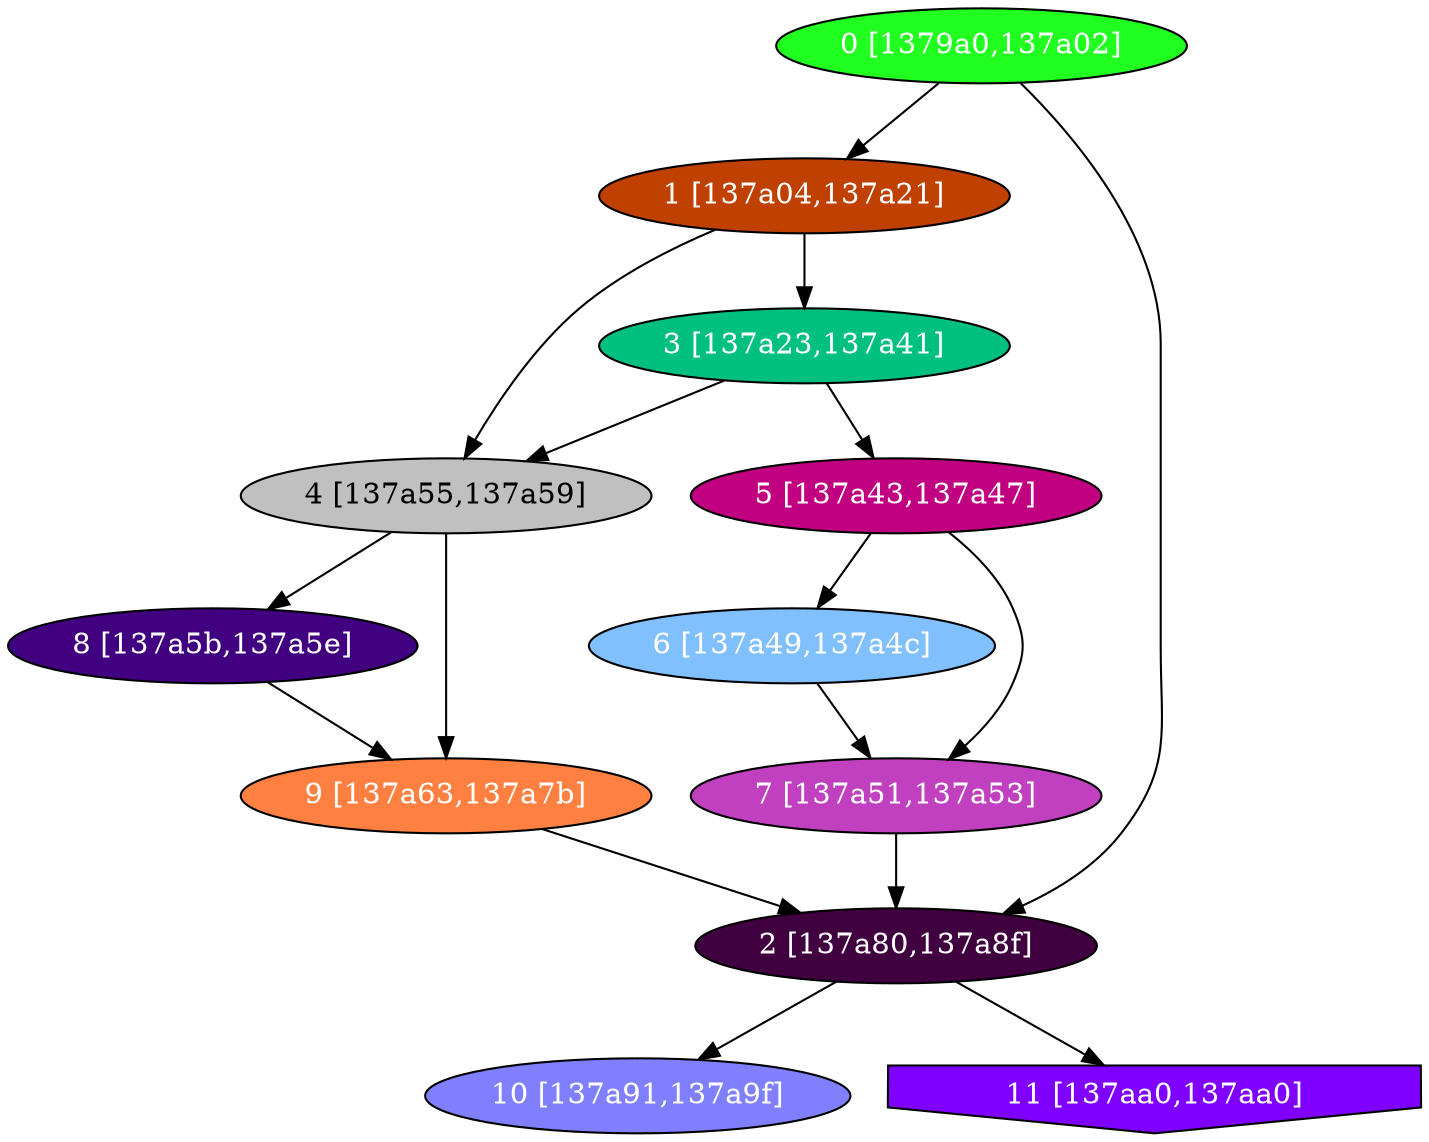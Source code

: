 diGraph libnss3{
	libnss3_0  [style=filled fillcolor="#20FF20" fontcolor="#ffffff" shape=oval label="0 [1379a0,137a02]"]
	libnss3_1  [style=filled fillcolor="#C04000" fontcolor="#ffffff" shape=oval label="1 [137a04,137a21]"]
	libnss3_2  [style=filled fillcolor="#400040" fontcolor="#ffffff" shape=oval label="2 [137a80,137a8f]"]
	libnss3_3  [style=filled fillcolor="#00C080" fontcolor="#ffffff" shape=oval label="3 [137a23,137a41]"]
	libnss3_4  [style=filled fillcolor="#C0C0C0" fontcolor="#000000" shape=oval label="4 [137a55,137a59]"]
	libnss3_5  [style=filled fillcolor="#C00080" fontcolor="#ffffff" shape=oval label="5 [137a43,137a47]"]
	libnss3_6  [style=filled fillcolor="#80C0FF" fontcolor="#ffffff" shape=oval label="6 [137a49,137a4c]"]
	libnss3_7  [style=filled fillcolor="#C040C0" fontcolor="#ffffff" shape=oval label="7 [137a51,137a53]"]
	libnss3_8  [style=filled fillcolor="#400080" fontcolor="#ffffff" shape=oval label="8 [137a5b,137a5e]"]
	libnss3_9  [style=filled fillcolor="#FF8040" fontcolor="#ffffff" shape=oval label="9 [137a63,137a7b]"]
	libnss3_a  [style=filled fillcolor="#8080FF" fontcolor="#ffffff" shape=oval label="10 [137a91,137a9f]"]
	libnss3_b  [style=filled fillcolor="#8000FF" fontcolor="#ffffff" shape=invhouse label="11 [137aa0,137aa0]"]

	libnss3_0 -> libnss3_1
	libnss3_0 -> libnss3_2
	libnss3_1 -> libnss3_3
	libnss3_1 -> libnss3_4
	libnss3_2 -> libnss3_a
	libnss3_2 -> libnss3_b
	libnss3_3 -> libnss3_4
	libnss3_3 -> libnss3_5
	libnss3_4 -> libnss3_8
	libnss3_4 -> libnss3_9
	libnss3_5 -> libnss3_6
	libnss3_5 -> libnss3_7
	libnss3_6 -> libnss3_7
	libnss3_7 -> libnss3_2
	libnss3_8 -> libnss3_9
	libnss3_9 -> libnss3_2
}